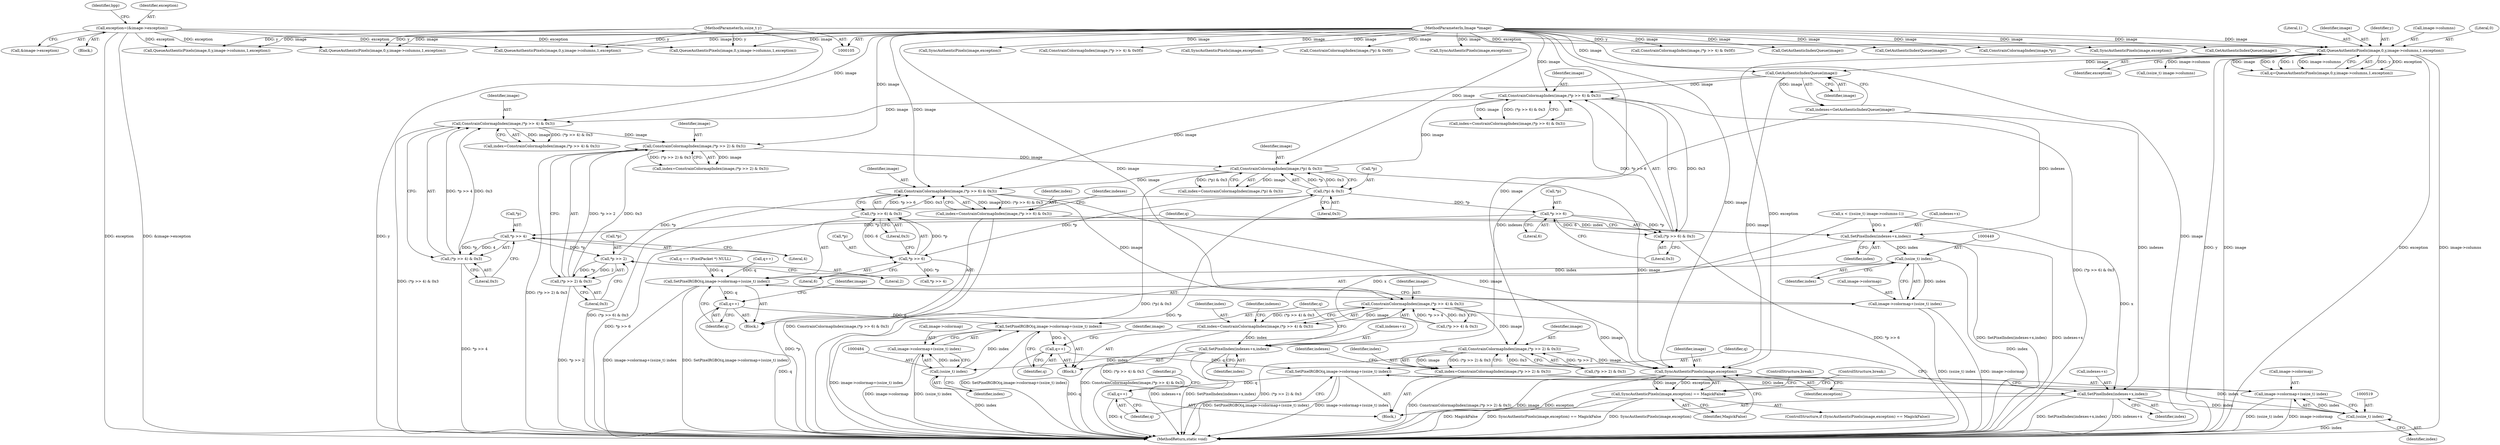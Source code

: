 digraph "0_ImageMagick_b6ae2f9e0ab13343c0281732d479757a8e8979c7@pointer" {
"1000429" [label="(Call,ConstrainColormapIndex(image,(*p >> 6) & 0x3))"];
"1000293" [label="(Call,GetAuthenticIndexQueue(image))"];
"1000275" [label="(Call,QueueAuthenticPixels(image,0,y,image->columns,1,exception))"];
"1000108" [label="(MethodParameterIn,Image *image)"];
"1000107" [label="(MethodParameterIn,ssize_t y)"];
"1000117" [label="(Call,exception=(&image->exception))"];
"1000392" [label="(Call,ConstrainColormapIndex(image,(*p) & 0x3))"];
"1000366" [label="(Call,ConstrainColormapIndex(image,(*p >> 2) & 0x3))"];
"1000340" [label="(Call,ConstrainColormapIndex(image,(*p >> 4) & 0x3))"];
"1000314" [label="(Call,ConstrainColormapIndex(image,(*p >> 6) & 0x3))"];
"1000316" [label="(Call,(*p >> 6) & 0x3)"];
"1000317" [label="(Call,*p >> 6)"];
"1000394" [label="(Call,(*p) & 0x3)"];
"1000369" [label="(Call,*p >> 2)"];
"1000343" [label="(Call,*p >> 4)"];
"1000342" [label="(Call,(*p >> 4) & 0x3)"];
"1000368" [label="(Call,(*p >> 2) & 0x3)"];
"1000431" [label="(Call,(*p >> 6) & 0x3)"];
"1000432" [label="(Call,*p >> 6)"];
"1000427" [label="(Call,index=ConstrainColormapIndex(image,(*p >> 6) & 0x3))"];
"1000437" [label="(Call,SetPixelIndex(indexes+x,index))"];
"1000448" [label="(Call,(ssize_t) index)"];
"1000442" [label="(Call,SetPixelRGBO(q,image->colormap+(ssize_t) index))"];
"1000451" [label="(Call,q++)"];
"1000477" [label="(Call,SetPixelRGBO(q,image->colormap+(ssize_t) index))"];
"1000486" [label="(Call,q++)"];
"1000512" [label="(Call,SetPixelRGBO(q,image->colormap+(ssize_t) index))"];
"1000521" [label="(Call,q++)"];
"1000444" [label="(Call,image->colormap+(ssize_t) index)"];
"1000464" [label="(Call,ConstrainColormapIndex(image,(*p >> 4) & 0x3))"];
"1000462" [label="(Call,index=ConstrainColormapIndex(image,(*p >> 4) & 0x3))"];
"1000472" [label="(Call,SetPixelIndex(indexes+x,index))"];
"1000483" [label="(Call,(ssize_t) index)"];
"1000479" [label="(Call,image->colormap+(ssize_t) index)"];
"1000499" [label="(Call,ConstrainColormapIndex(image,(*p >> 2) & 0x3))"];
"1000497" [label="(Call,index=ConstrainColormapIndex(image,(*p >> 2) & 0x3))"];
"1000507" [label="(Call,SetPixelIndex(indexes+x,index))"];
"1000518" [label="(Call,(ssize_t) index)"];
"1000514" [label="(Call,image->colormap+(ssize_t) index)"];
"1000527" [label="(Call,SyncAuthenticPixels(image,exception))"];
"1000526" [label="(Call,SyncAuthenticPixels(image,exception) == MagickFalse)"];
"1000283" [label="(Identifier,exception)"];
"1000576" [label="(Call,ConstrainColormapIndex(image,(*p >> 4) & 0x0f))"];
"1000465" [label="(Identifier,image)"];
"1000124" [label="(Identifier,bpp)"];
"1000438" [label="(Call,indexes+x)"];
"1000275" [label="(Call,QueueAuthenticPixels(image,0,y,image->columns,1,exception))"];
"1000279" [label="(Call,image->columns)"];
"1000443" [label="(Identifier,q)"];
"1000277" [label="(Literal,0)"];
"1000507" [label="(Call,SetPixelIndex(indexes+x,index))"];
"1000118" [label="(Identifier,exception)"];
"1000367" [label="(Identifier,image)"];
"1000463" [label="(Identifier,index)"];
"1000416" [label="(Call,q++)"];
"1000492" [label="(Identifier,image)"];
"1000369" [label="(Call,*p >> 2)"];
"1000442" [label="(Call,SetPixelRGBO(q,image->colormap+(ssize_t) index))"];
"1000364" [label="(Call,index=ConstrainColormapIndex(image,(*p >> 2) & 0x3))"];
"1000472" [label="(Call,SetPixelIndex(indexes+x,index))"];
"1000498" [label="(Identifier,index)"];
"1000302" [label="(Call,(ssize_t) image->columns)"];
"1000428" [label="(Identifier,index)"];
"1000432" [label="(Call,*p >> 6)"];
"1000473" [label="(Call,indexes+x)"];
"1000497" [label="(Call,index=ConstrainColormapIndex(image,(*p >> 2) & 0x3))"];
"1000312" [label="(Call,index=ConstrainColormapIndex(image,(*p >> 6) & 0x3))"];
"1000450" [label="(Identifier,index)"];
"1000426" [label="(Block,)"];
"1000486" [label="(Call,q++)"];
"1000316" [label="(Call,(*p >> 6) & 0x3)"];
"1000520" [label="(Identifier,index)"];
"1000299" [label="(Call,x < ((ssize_t) image->columns-1))"];
"1000526" [label="(Call,SyncAuthenticPixels(image,exception) == MagickFalse)"];
"1000496" [label="(Block,)"];
"1000366" [label="(Call,ConstrainColormapIndex(image,(*p >> 2) & 0x3))"];
"1000524" [label="(Identifier,p)"];
"1000480" [label="(Call,image->colormap)"];
"1000513" [label="(Identifier,q)"];
"1000433" [label="(Call,*p)"];
"1000119" [label="(Call,&image->exception)"];
"1000429" [label="(Call,ConstrainColormapIndex(image,(*p >> 6) & 0x3))"];
"1000439" [label="(Identifier,indexes)"];
"1000677" [label="(Call,QueueAuthenticPixels(image,0,y,image->columns,1,exception))"];
"1000537" [label="(Call,QueueAuthenticPixels(image,0,y,image->columns,1,exception))"];
"1000485" [label="(Identifier,index)"];
"1000392" [label="(Call,ConstrainColormapIndex(image,(*p) & 0x3))"];
"1000341" [label="(Identifier,image)"];
"1000500" [label="(Identifier,image)"];
"1000117" [label="(Call,exception=(&image->exception))"];
"1000555" [label="(Call,GetAuthenticIndexQueue(image))"];
"1000107" [label="(MethodParameterIn,ssize_t y)"];
"1000282" [label="(Literal,1)"];
"1000437" [label="(Call,SetPixelIndex(indexes+x,index))"];
"1000148" [label="(Call,GetAuthenticIndexQueue(image))"];
"1000530" [label="(Identifier,MagickFalse)"];
"1000713" [label="(Call,ConstrainColormapIndex(image,*p))"];
"1000511" [label="(Identifier,index)"];
"1000448" [label="(Call,(ssize_t) index)"];
"1000427" [label="(Call,index=ConstrainColormapIndex(image,(*p >> 6) & 0x3))"];
"1000393" [label="(Identifier,image)"];
"1000444" [label="(Call,image->colormap+(ssize_t) index)"];
"1000451" [label="(Call,q++)"];
"1000474" [label="(Identifier,indexes)"];
"1000737" [label="(Call,SyncAuthenticPixels(image,exception))"];
"1000452" [label="(Identifier,q)"];
"1000532" [label="(ControlStructure,break;)"];
"1000803" [label="(MethodReturn,static void)"];
"1000461" [label="(Block,)"];
"1000285" [label="(Call,q == (PixelPacket *) NULL)"];
"1000291" [label="(Call,indexes=GetAuthenticIndexQueue(image))"];
"1000499" [label="(Call,ConstrainColormapIndex(image,(*p >> 2) & 0x3))"];
"1000476" [label="(Identifier,index)"];
"1000525" [label="(ControlStructure,if (SyncAuthenticPixels(image,exception) == MagickFalse))"];
"1000435" [label="(Literal,6)"];
"1000343" [label="(Call,*p >> 4)"];
"1000342" [label="(Call,(*p >> 4) & 0x3)"];
"1000314" [label="(Call,ConstrainColormapIndex(image,(*p >> 6) & 0x3))"];
"1000695" [label="(Call,GetAuthenticIndexQueue(image))"];
"1000746" [label="(Call,QueueAuthenticPixels(image,0,y,image->columns,1,exception))"];
"1000521" [label="(Call,q++)"];
"1000110" [label="(Block,)"];
"1000266" [label="(Call,SyncAuthenticPixels(image,exception))"];
"1000315" [label="(Identifier,image)"];
"1000344" [label="(Call,*p)"];
"1000441" [label="(Identifier,index)"];
"1000531" [label="(ControlStructure,break;)"];
"1000108" [label="(MethodParameterIn,Image *image)"];
"1000318" [label="(Call,*p)"];
"1000478" [label="(Identifier,q)"];
"1000431" [label="(Call,(*p >> 6) & 0x3)"];
"1000639" [label="(Call,ConstrainColormapIndex(image,(*p >> 4) & 0x0f))"];
"1000522" [label="(Identifier,q)"];
"1000667" [label="(Call,SyncAuthenticPixels(image,exception))"];
"1000483" [label="(Call,(ssize_t) index)"];
"1000346" [label="(Literal,4)"];
"1000518" [label="(Call,(ssize_t) index)"];
"1000479" [label="(Call,image->colormap+(ssize_t) index)"];
"1000293" [label="(Call,GetAuthenticIndexQueue(image))"];
"1000445" [label="(Call,image->colormap)"];
"1000467" [label="(Call,*p >> 4)"];
"1000394" [label="(Call,(*p) & 0x3)"];
"1000602" [label="(Call,ConstrainColormapIndex(image,(*p) & 0x0f))"];
"1000798" [label="(Call,SyncAuthenticPixels(image,exception))"];
"1000512" [label="(Call,SetPixelRGBO(q,image->colormap+(ssize_t) index))"];
"1000276" [label="(Identifier,image)"];
"1000347" [label="(Literal,0x3)"];
"1000320" [label="(Literal,6)"];
"1000294" [label="(Identifier,image)"];
"1000338" [label="(Call,index=ConstrainColormapIndex(image,(*p >> 4) & 0x3))"];
"1000464" [label="(Call,ConstrainColormapIndex(image,(*p >> 4) & 0x3))"];
"1000529" [label="(Identifier,exception)"];
"1000477" [label="(Call,SetPixelRGBO(q,image->colormap+(ssize_t) index))"];
"1000321" [label="(Literal,0x3)"];
"1000372" [label="(Literal,2)"];
"1000436" [label="(Literal,0x3)"];
"1000368" [label="(Call,(*p >> 2) & 0x3)"];
"1000509" [label="(Identifier,indexes)"];
"1000390" [label="(Call,index=ConstrainColormapIndex(image,(*p) & 0x3))"];
"1000514" [label="(Call,image->colormap+(ssize_t) index)"];
"1000508" [label="(Call,indexes+x)"];
"1000395" [label="(Call,*p)"];
"1000397" [label="(Literal,0x3)"];
"1000130" [label="(Call,QueueAuthenticPixels(image,0,y,image->columns,1,exception))"];
"1000457" [label="(Identifier,image)"];
"1000501" [label="(Call,(*p >> 2) & 0x3)"];
"1000487" [label="(Identifier,q)"];
"1000466" [label="(Call,(*p >> 4) & 0x3)"];
"1000515" [label="(Call,image->colormap)"];
"1000370" [label="(Call,*p)"];
"1000273" [label="(Call,q=QueueAuthenticPixels(image,0,y,image->columns,1,exception))"];
"1000528" [label="(Identifier,image)"];
"1000373" [label="(Literal,0x3)"];
"1000430" [label="(Identifier,image)"];
"1000340" [label="(Call,ConstrainColormapIndex(image,(*p >> 4) & 0x3))"];
"1000317" [label="(Call,*p >> 6)"];
"1000278" [label="(Identifier,y)"];
"1000462" [label="(Call,index=ConstrainColormapIndex(image,(*p >> 4) & 0x3))"];
"1000527" [label="(Call,SyncAuthenticPixels(image,exception))"];
"1000429" -> "1000427"  [label="AST: "];
"1000429" -> "1000431"  [label="CFG: "];
"1000430" -> "1000429"  [label="AST: "];
"1000431" -> "1000429"  [label="AST: "];
"1000427" -> "1000429"  [label="CFG: "];
"1000429" -> "1000803"  [label="DDG: (*p >> 6) & 0x3"];
"1000429" -> "1000427"  [label="DDG: image"];
"1000429" -> "1000427"  [label="DDG: (*p >> 6) & 0x3"];
"1000293" -> "1000429"  [label="DDG: image"];
"1000392" -> "1000429"  [label="DDG: image"];
"1000108" -> "1000429"  [label="DDG: image"];
"1000431" -> "1000429"  [label="DDG: *p >> 6"];
"1000431" -> "1000429"  [label="DDG: 0x3"];
"1000429" -> "1000464"  [label="DDG: image"];
"1000429" -> "1000527"  [label="DDG: image"];
"1000293" -> "1000291"  [label="AST: "];
"1000293" -> "1000294"  [label="CFG: "];
"1000294" -> "1000293"  [label="AST: "];
"1000291" -> "1000293"  [label="CFG: "];
"1000293" -> "1000291"  [label="DDG: image"];
"1000275" -> "1000293"  [label="DDG: image"];
"1000108" -> "1000293"  [label="DDG: image"];
"1000293" -> "1000314"  [label="DDG: image"];
"1000293" -> "1000527"  [label="DDG: image"];
"1000275" -> "1000273"  [label="AST: "];
"1000275" -> "1000283"  [label="CFG: "];
"1000276" -> "1000275"  [label="AST: "];
"1000277" -> "1000275"  [label="AST: "];
"1000278" -> "1000275"  [label="AST: "];
"1000279" -> "1000275"  [label="AST: "];
"1000282" -> "1000275"  [label="AST: "];
"1000283" -> "1000275"  [label="AST: "];
"1000273" -> "1000275"  [label="CFG: "];
"1000275" -> "1000803"  [label="DDG: y"];
"1000275" -> "1000803"  [label="DDG: image"];
"1000275" -> "1000803"  [label="DDG: exception"];
"1000275" -> "1000803"  [label="DDG: image->columns"];
"1000275" -> "1000273"  [label="DDG: y"];
"1000275" -> "1000273"  [label="DDG: exception"];
"1000275" -> "1000273"  [label="DDG: image"];
"1000275" -> "1000273"  [label="DDG: 0"];
"1000275" -> "1000273"  [label="DDG: 1"];
"1000275" -> "1000273"  [label="DDG: image->columns"];
"1000108" -> "1000275"  [label="DDG: image"];
"1000107" -> "1000275"  [label="DDG: y"];
"1000117" -> "1000275"  [label="DDG: exception"];
"1000275" -> "1000302"  [label="DDG: image->columns"];
"1000275" -> "1000527"  [label="DDG: exception"];
"1000108" -> "1000105"  [label="AST: "];
"1000108" -> "1000803"  [label="DDG: image"];
"1000108" -> "1000130"  [label="DDG: image"];
"1000108" -> "1000148"  [label="DDG: image"];
"1000108" -> "1000266"  [label="DDG: image"];
"1000108" -> "1000314"  [label="DDG: image"];
"1000108" -> "1000340"  [label="DDG: image"];
"1000108" -> "1000366"  [label="DDG: image"];
"1000108" -> "1000392"  [label="DDG: image"];
"1000108" -> "1000464"  [label="DDG: image"];
"1000108" -> "1000499"  [label="DDG: image"];
"1000108" -> "1000527"  [label="DDG: image"];
"1000108" -> "1000537"  [label="DDG: image"];
"1000108" -> "1000555"  [label="DDG: image"];
"1000108" -> "1000576"  [label="DDG: image"];
"1000108" -> "1000602"  [label="DDG: image"];
"1000108" -> "1000639"  [label="DDG: image"];
"1000108" -> "1000667"  [label="DDG: image"];
"1000108" -> "1000677"  [label="DDG: image"];
"1000108" -> "1000695"  [label="DDG: image"];
"1000108" -> "1000713"  [label="DDG: image"];
"1000108" -> "1000737"  [label="DDG: image"];
"1000108" -> "1000746"  [label="DDG: image"];
"1000108" -> "1000798"  [label="DDG: image"];
"1000107" -> "1000105"  [label="AST: "];
"1000107" -> "1000803"  [label="DDG: y"];
"1000107" -> "1000130"  [label="DDG: y"];
"1000107" -> "1000537"  [label="DDG: y"];
"1000107" -> "1000677"  [label="DDG: y"];
"1000107" -> "1000746"  [label="DDG: y"];
"1000117" -> "1000110"  [label="AST: "];
"1000117" -> "1000119"  [label="CFG: "];
"1000118" -> "1000117"  [label="AST: "];
"1000119" -> "1000117"  [label="AST: "];
"1000124" -> "1000117"  [label="CFG: "];
"1000117" -> "1000803"  [label="DDG: exception"];
"1000117" -> "1000803"  [label="DDG: &image->exception"];
"1000117" -> "1000130"  [label="DDG: exception"];
"1000117" -> "1000537"  [label="DDG: exception"];
"1000117" -> "1000677"  [label="DDG: exception"];
"1000117" -> "1000746"  [label="DDG: exception"];
"1000392" -> "1000390"  [label="AST: "];
"1000392" -> "1000394"  [label="CFG: "];
"1000393" -> "1000392"  [label="AST: "];
"1000394" -> "1000392"  [label="AST: "];
"1000390" -> "1000392"  [label="CFG: "];
"1000392" -> "1000803"  [label="DDG: (*p) & 0x3"];
"1000392" -> "1000314"  [label="DDG: image"];
"1000392" -> "1000390"  [label="DDG: image"];
"1000392" -> "1000390"  [label="DDG: (*p) & 0x3"];
"1000366" -> "1000392"  [label="DDG: image"];
"1000394" -> "1000392"  [label="DDG: *p"];
"1000394" -> "1000392"  [label="DDG: 0x3"];
"1000392" -> "1000527"  [label="DDG: image"];
"1000366" -> "1000364"  [label="AST: "];
"1000366" -> "1000368"  [label="CFG: "];
"1000367" -> "1000366"  [label="AST: "];
"1000368" -> "1000366"  [label="AST: "];
"1000364" -> "1000366"  [label="CFG: "];
"1000366" -> "1000803"  [label="DDG: (*p >> 2) & 0x3"];
"1000366" -> "1000364"  [label="DDG: image"];
"1000366" -> "1000364"  [label="DDG: (*p >> 2) & 0x3"];
"1000340" -> "1000366"  [label="DDG: image"];
"1000368" -> "1000366"  [label="DDG: *p >> 2"];
"1000368" -> "1000366"  [label="DDG: 0x3"];
"1000340" -> "1000338"  [label="AST: "];
"1000340" -> "1000342"  [label="CFG: "];
"1000341" -> "1000340"  [label="AST: "];
"1000342" -> "1000340"  [label="AST: "];
"1000338" -> "1000340"  [label="CFG: "];
"1000340" -> "1000803"  [label="DDG: (*p >> 4) & 0x3"];
"1000340" -> "1000338"  [label="DDG: image"];
"1000340" -> "1000338"  [label="DDG: (*p >> 4) & 0x3"];
"1000314" -> "1000340"  [label="DDG: image"];
"1000342" -> "1000340"  [label="DDG: *p >> 4"];
"1000342" -> "1000340"  [label="DDG: 0x3"];
"1000314" -> "1000312"  [label="AST: "];
"1000314" -> "1000316"  [label="CFG: "];
"1000315" -> "1000314"  [label="AST: "];
"1000316" -> "1000314"  [label="AST: "];
"1000312" -> "1000314"  [label="CFG: "];
"1000314" -> "1000803"  [label="DDG: (*p >> 6) & 0x3"];
"1000314" -> "1000312"  [label="DDG: image"];
"1000314" -> "1000312"  [label="DDG: (*p >> 6) & 0x3"];
"1000316" -> "1000314"  [label="DDG: *p >> 6"];
"1000316" -> "1000314"  [label="DDG: 0x3"];
"1000316" -> "1000321"  [label="CFG: "];
"1000317" -> "1000316"  [label="AST: "];
"1000321" -> "1000316"  [label="AST: "];
"1000316" -> "1000803"  [label="DDG: *p >> 6"];
"1000317" -> "1000316"  [label="DDG: *p"];
"1000317" -> "1000316"  [label="DDG: 6"];
"1000317" -> "1000320"  [label="CFG: "];
"1000318" -> "1000317"  [label="AST: "];
"1000320" -> "1000317"  [label="AST: "];
"1000321" -> "1000317"  [label="CFG: "];
"1000394" -> "1000317"  [label="DDG: *p"];
"1000317" -> "1000343"  [label="DDG: *p"];
"1000394" -> "1000397"  [label="CFG: "];
"1000395" -> "1000394"  [label="AST: "];
"1000397" -> "1000394"  [label="AST: "];
"1000394" -> "1000803"  [label="DDG: *p"];
"1000369" -> "1000394"  [label="DDG: *p"];
"1000394" -> "1000432"  [label="DDG: *p"];
"1000369" -> "1000368"  [label="AST: "];
"1000369" -> "1000372"  [label="CFG: "];
"1000370" -> "1000369"  [label="AST: "];
"1000372" -> "1000369"  [label="AST: "];
"1000373" -> "1000369"  [label="CFG: "];
"1000369" -> "1000368"  [label="DDG: *p"];
"1000369" -> "1000368"  [label="DDG: 2"];
"1000343" -> "1000369"  [label="DDG: *p"];
"1000343" -> "1000342"  [label="AST: "];
"1000343" -> "1000346"  [label="CFG: "];
"1000344" -> "1000343"  [label="AST: "];
"1000346" -> "1000343"  [label="AST: "];
"1000347" -> "1000343"  [label="CFG: "];
"1000343" -> "1000342"  [label="DDG: *p"];
"1000343" -> "1000342"  [label="DDG: 4"];
"1000342" -> "1000347"  [label="CFG: "];
"1000347" -> "1000342"  [label="AST: "];
"1000342" -> "1000803"  [label="DDG: *p >> 4"];
"1000368" -> "1000373"  [label="CFG: "];
"1000373" -> "1000368"  [label="AST: "];
"1000368" -> "1000803"  [label="DDG: *p >> 2"];
"1000431" -> "1000436"  [label="CFG: "];
"1000432" -> "1000431"  [label="AST: "];
"1000436" -> "1000431"  [label="AST: "];
"1000431" -> "1000803"  [label="DDG: *p >> 6"];
"1000432" -> "1000431"  [label="DDG: *p"];
"1000432" -> "1000431"  [label="DDG: 6"];
"1000432" -> "1000435"  [label="CFG: "];
"1000433" -> "1000432"  [label="AST: "];
"1000435" -> "1000432"  [label="AST: "];
"1000436" -> "1000432"  [label="CFG: "];
"1000432" -> "1000803"  [label="DDG: *p"];
"1000432" -> "1000467"  [label="DDG: *p"];
"1000427" -> "1000426"  [label="AST: "];
"1000428" -> "1000427"  [label="AST: "];
"1000439" -> "1000427"  [label="CFG: "];
"1000427" -> "1000803"  [label="DDG: ConstrainColormapIndex(image,(*p >> 6) & 0x3)"];
"1000427" -> "1000437"  [label="DDG: index"];
"1000437" -> "1000426"  [label="AST: "];
"1000437" -> "1000441"  [label="CFG: "];
"1000438" -> "1000437"  [label="AST: "];
"1000441" -> "1000437"  [label="AST: "];
"1000443" -> "1000437"  [label="CFG: "];
"1000437" -> "1000803"  [label="DDG: SetPixelIndex(indexes+x,index)"];
"1000437" -> "1000803"  [label="DDG: indexes+x"];
"1000291" -> "1000437"  [label="DDG: indexes"];
"1000299" -> "1000437"  [label="DDG: x"];
"1000437" -> "1000448"  [label="DDG: index"];
"1000448" -> "1000444"  [label="AST: "];
"1000448" -> "1000450"  [label="CFG: "];
"1000449" -> "1000448"  [label="AST: "];
"1000450" -> "1000448"  [label="AST: "];
"1000444" -> "1000448"  [label="CFG: "];
"1000448" -> "1000803"  [label="DDG: index"];
"1000448" -> "1000442"  [label="DDG: index"];
"1000448" -> "1000444"  [label="DDG: index"];
"1000442" -> "1000426"  [label="AST: "];
"1000442" -> "1000444"  [label="CFG: "];
"1000443" -> "1000442"  [label="AST: "];
"1000444" -> "1000442"  [label="AST: "];
"1000452" -> "1000442"  [label="CFG: "];
"1000442" -> "1000803"  [label="DDG: SetPixelRGBO(q,image->colormap+(ssize_t) index)"];
"1000442" -> "1000803"  [label="DDG: image->colormap+(ssize_t) index"];
"1000285" -> "1000442"  [label="DDG: q"];
"1000416" -> "1000442"  [label="DDG: q"];
"1000442" -> "1000451"  [label="DDG: q"];
"1000451" -> "1000426"  [label="AST: "];
"1000451" -> "1000452"  [label="CFG: "];
"1000452" -> "1000451"  [label="AST: "];
"1000457" -> "1000451"  [label="CFG: "];
"1000451" -> "1000803"  [label="DDG: q"];
"1000451" -> "1000477"  [label="DDG: q"];
"1000477" -> "1000461"  [label="AST: "];
"1000477" -> "1000479"  [label="CFG: "];
"1000478" -> "1000477"  [label="AST: "];
"1000479" -> "1000477"  [label="AST: "];
"1000487" -> "1000477"  [label="CFG: "];
"1000477" -> "1000803"  [label="DDG: image->colormap+(ssize_t) index"];
"1000477" -> "1000803"  [label="DDG: SetPixelRGBO(q,image->colormap+(ssize_t) index)"];
"1000483" -> "1000477"  [label="DDG: index"];
"1000477" -> "1000486"  [label="DDG: q"];
"1000486" -> "1000461"  [label="AST: "];
"1000486" -> "1000487"  [label="CFG: "];
"1000487" -> "1000486"  [label="AST: "];
"1000492" -> "1000486"  [label="CFG: "];
"1000486" -> "1000803"  [label="DDG: q"];
"1000486" -> "1000512"  [label="DDG: q"];
"1000512" -> "1000496"  [label="AST: "];
"1000512" -> "1000514"  [label="CFG: "];
"1000513" -> "1000512"  [label="AST: "];
"1000514" -> "1000512"  [label="AST: "];
"1000522" -> "1000512"  [label="CFG: "];
"1000512" -> "1000803"  [label="DDG: image->colormap+(ssize_t) index"];
"1000512" -> "1000803"  [label="DDG: SetPixelRGBO(q,image->colormap+(ssize_t) index)"];
"1000518" -> "1000512"  [label="DDG: index"];
"1000512" -> "1000521"  [label="DDG: q"];
"1000521" -> "1000496"  [label="AST: "];
"1000521" -> "1000522"  [label="CFG: "];
"1000522" -> "1000521"  [label="AST: "];
"1000524" -> "1000521"  [label="CFG: "];
"1000521" -> "1000803"  [label="DDG: q"];
"1000445" -> "1000444"  [label="AST: "];
"1000444" -> "1000803"  [label="DDG: image->colormap"];
"1000444" -> "1000803"  [label="DDG: (ssize_t) index"];
"1000464" -> "1000462"  [label="AST: "];
"1000464" -> "1000466"  [label="CFG: "];
"1000465" -> "1000464"  [label="AST: "];
"1000466" -> "1000464"  [label="AST: "];
"1000462" -> "1000464"  [label="CFG: "];
"1000464" -> "1000803"  [label="DDG: (*p >> 4) & 0x3"];
"1000464" -> "1000462"  [label="DDG: image"];
"1000464" -> "1000462"  [label="DDG: (*p >> 4) & 0x3"];
"1000466" -> "1000464"  [label="DDG: *p >> 4"];
"1000466" -> "1000464"  [label="DDG: 0x3"];
"1000464" -> "1000499"  [label="DDG: image"];
"1000464" -> "1000527"  [label="DDG: image"];
"1000462" -> "1000461"  [label="AST: "];
"1000463" -> "1000462"  [label="AST: "];
"1000474" -> "1000462"  [label="CFG: "];
"1000462" -> "1000803"  [label="DDG: ConstrainColormapIndex(image,(*p >> 4) & 0x3)"];
"1000462" -> "1000472"  [label="DDG: index"];
"1000472" -> "1000461"  [label="AST: "];
"1000472" -> "1000476"  [label="CFG: "];
"1000473" -> "1000472"  [label="AST: "];
"1000476" -> "1000472"  [label="AST: "];
"1000478" -> "1000472"  [label="CFG: "];
"1000472" -> "1000803"  [label="DDG: SetPixelIndex(indexes+x,index)"];
"1000472" -> "1000803"  [label="DDG: indexes+x"];
"1000291" -> "1000472"  [label="DDG: indexes"];
"1000299" -> "1000472"  [label="DDG: x"];
"1000472" -> "1000483"  [label="DDG: index"];
"1000483" -> "1000479"  [label="AST: "];
"1000483" -> "1000485"  [label="CFG: "];
"1000484" -> "1000483"  [label="AST: "];
"1000485" -> "1000483"  [label="AST: "];
"1000479" -> "1000483"  [label="CFG: "];
"1000483" -> "1000803"  [label="DDG: index"];
"1000483" -> "1000479"  [label="DDG: index"];
"1000480" -> "1000479"  [label="AST: "];
"1000479" -> "1000803"  [label="DDG: (ssize_t) index"];
"1000479" -> "1000803"  [label="DDG: image->colormap"];
"1000499" -> "1000497"  [label="AST: "];
"1000499" -> "1000501"  [label="CFG: "];
"1000500" -> "1000499"  [label="AST: "];
"1000501" -> "1000499"  [label="AST: "];
"1000497" -> "1000499"  [label="CFG: "];
"1000499" -> "1000803"  [label="DDG: (*p >> 2) & 0x3"];
"1000499" -> "1000497"  [label="DDG: image"];
"1000499" -> "1000497"  [label="DDG: (*p >> 2) & 0x3"];
"1000501" -> "1000499"  [label="DDG: *p >> 2"];
"1000501" -> "1000499"  [label="DDG: 0x3"];
"1000499" -> "1000527"  [label="DDG: image"];
"1000497" -> "1000496"  [label="AST: "];
"1000498" -> "1000497"  [label="AST: "];
"1000509" -> "1000497"  [label="CFG: "];
"1000497" -> "1000803"  [label="DDG: ConstrainColormapIndex(image,(*p >> 2) & 0x3)"];
"1000497" -> "1000507"  [label="DDG: index"];
"1000507" -> "1000496"  [label="AST: "];
"1000507" -> "1000511"  [label="CFG: "];
"1000508" -> "1000507"  [label="AST: "];
"1000511" -> "1000507"  [label="AST: "];
"1000513" -> "1000507"  [label="CFG: "];
"1000507" -> "1000803"  [label="DDG: SetPixelIndex(indexes+x,index)"];
"1000507" -> "1000803"  [label="DDG: indexes+x"];
"1000291" -> "1000507"  [label="DDG: indexes"];
"1000299" -> "1000507"  [label="DDG: x"];
"1000507" -> "1000518"  [label="DDG: index"];
"1000518" -> "1000514"  [label="AST: "];
"1000518" -> "1000520"  [label="CFG: "];
"1000519" -> "1000518"  [label="AST: "];
"1000520" -> "1000518"  [label="AST: "];
"1000514" -> "1000518"  [label="CFG: "];
"1000518" -> "1000803"  [label="DDG: index"];
"1000518" -> "1000514"  [label="DDG: index"];
"1000515" -> "1000514"  [label="AST: "];
"1000514" -> "1000803"  [label="DDG: (ssize_t) index"];
"1000514" -> "1000803"  [label="DDG: image->colormap"];
"1000527" -> "1000526"  [label="AST: "];
"1000527" -> "1000529"  [label="CFG: "];
"1000528" -> "1000527"  [label="AST: "];
"1000529" -> "1000527"  [label="AST: "];
"1000530" -> "1000527"  [label="CFG: "];
"1000527" -> "1000803"  [label="DDG: image"];
"1000527" -> "1000803"  [label="DDG: exception"];
"1000527" -> "1000526"  [label="DDG: image"];
"1000527" -> "1000526"  [label="DDG: exception"];
"1000526" -> "1000525"  [label="AST: "];
"1000526" -> "1000530"  [label="CFG: "];
"1000530" -> "1000526"  [label="AST: "];
"1000531" -> "1000526"  [label="CFG: "];
"1000532" -> "1000526"  [label="CFG: "];
"1000526" -> "1000803"  [label="DDG: MagickFalse"];
"1000526" -> "1000803"  [label="DDG: SyncAuthenticPixels(image,exception) == MagickFalse"];
"1000526" -> "1000803"  [label="DDG: SyncAuthenticPixels(image,exception)"];
}
